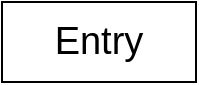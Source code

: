 <mxfile version="13.10.1" type="github">
  <diagram id="1hSp8dS0c_I434N2QUBJ" name="Page-1">
    <mxGraphModel dx="1182" dy="732" grid="1" gridSize="10" guides="1" tooltips="1" connect="1" arrows="1" fold="1" page="1" pageScale="1" pageWidth="850" pageHeight="1100" math="0" shadow="0">
      <root>
        <mxCell id="0" />
        <mxCell id="1" parent="0" />
        <mxCell id="dd6WXP01Wndp3Brn4Ooe-1" value="&lt;font style=&quot;font-size: 19px&quot;&gt;Entry&lt;/font&gt;" style="rounded=0;whiteSpace=wrap;html=1;" vertex="1" parent="1">
          <mxGeometry x="377" y="30" width="97" height="40" as="geometry" />
        </mxCell>
      </root>
    </mxGraphModel>
  </diagram>
</mxfile>
